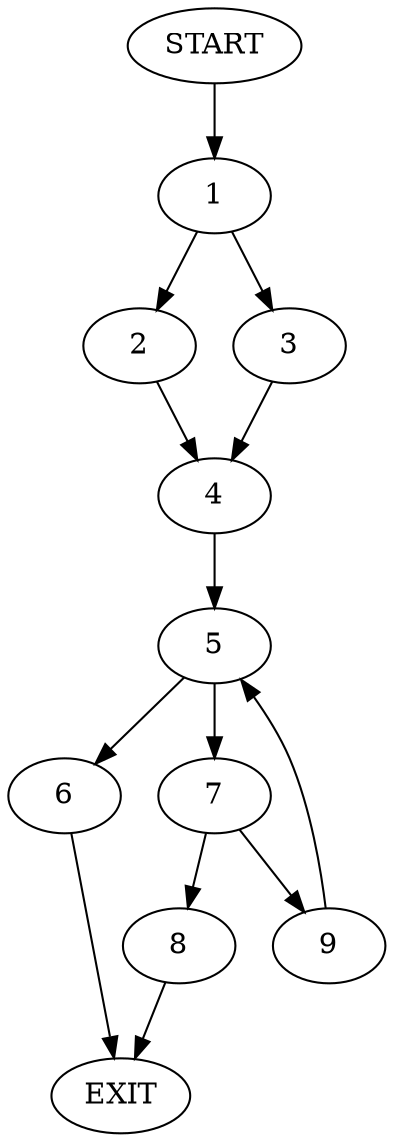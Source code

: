digraph {
0 [label="START"]
10 [label="EXIT"]
0 -> 1
1 -> 2
1 -> 3
2 -> 4
3 -> 4
4 -> 5
5 -> 6
5 -> 7
7 -> 8
7 -> 9
6 -> 10
9 -> 5
8 -> 10
}
